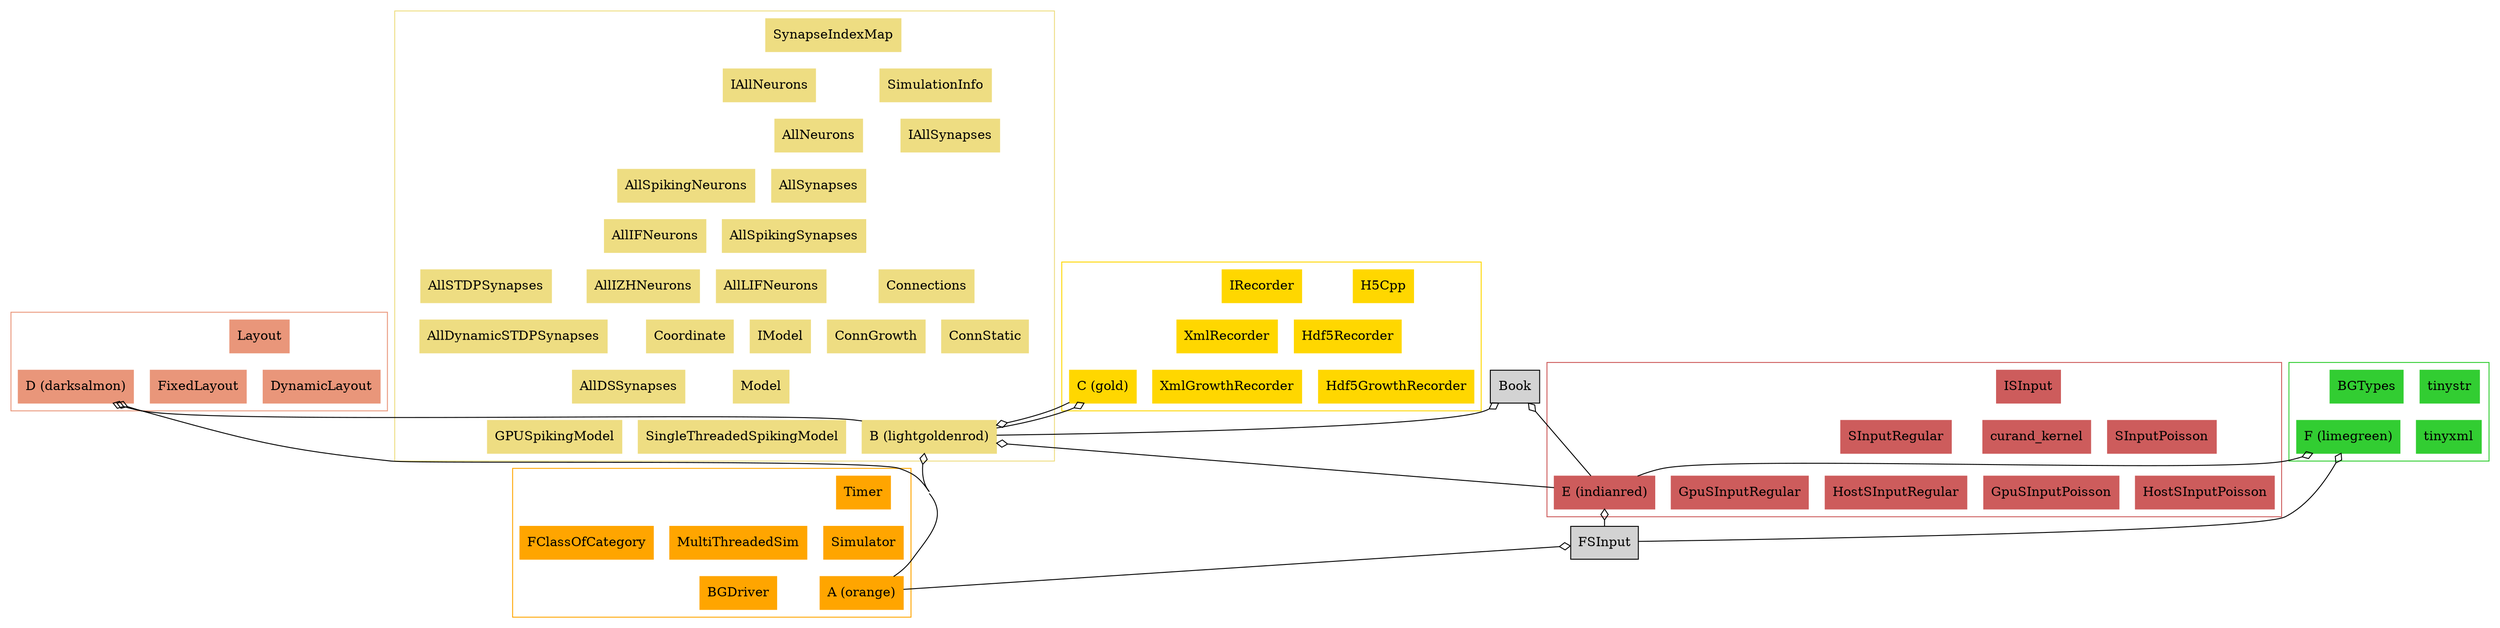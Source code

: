 //BrainGrid Overview
//Written in the Dot language (See Graphviz)

digraph {




	subgraph clusterA {
		color = orange
		node [shape = record, color = orange];

		BGDriver[label = BGDriver, style = filled];
		FClassOfCategory[label = FClassOfCategory, style = filled];
		MultiThreadedSim[label = MultiThreadedSim, style = filled];
		Simulator[label = Simulator, style = filled];
		Timer[label = Timer, style = filled];
		A[label = "A (orange)", style = filled];


		//------LAYOUT FOR SUBGRAPH------


		rankdir = BT; // Rank Direction Bottom to Top
		nodesep = 0.98; // Node Separation
		ranksep = 0.98; // Rank Separation


		//INHERITANCE//



		//COMPOSITION//


		BGDriver -> FClassOfCategory [style=invis];
		BGDriver -> MultiThreadedSim [style=invis];
		BGDriver -> Simulator [style=invis];

		Simulator -> Timer [style=invis];
	}//end subgraph A


	subgraph clusterB {
		color = lightgoldenrod
		node [shape = record, color = lightgoldenrod];

		AllDSSynapses[label = AllDSSynapses, style = filled];
		AllDynamicSTDPSynapses[label = AllDynamicSTDPSynapses, style = filled];
		AllIFNeurons[label = AllIFNeurons, style = filled];
		AllIZHNeurons[label = AllIZHNeurons, style = filled];
		AllLIFNeurons[label = AllLIFNeurons, style = filled];
		AllNeurons[label = AllNeurons, style = filled];
		AllSTDPSynapses[label = AllSTDPSynapses, style = filled];
		AllSpikingNeurons[label = AllSpikingNeurons, style = filled];
		AllSpikingSynapses[label = AllSpikingSynapses, style = filled];
		AllSynapses[label = AllSynapses, style = filled];
		ConnGrowth[label = ConnGrowth, style = filled];
		ConnStatic[label = ConnStatic, style = filled];
		Connections[label = Connections, style = filled];
		Coordinate[label = Coordinate, style = filled];
		GPUSpikingModel[label = GPUSpikingModel, style = filled];
		IAllNeurons[label = IAllNeurons, style = filled];
		IAllSynapses[label = IAllSynapses, style = filled];
		IModel[label = IModel, style = filled];
		Model[label = Model, style = filled];
		SimulationInfo[label = SimulationInfo, style = filled];
		SingleThreadedSpikingModel[label = SingleThreadedSpikingModel, style = filled];
		SynapseIndexMap[label = SynapseIndexMap, style = filled];
		B[label = "B (lightgoldenrod)", style = filled];


		//------LAYOUT FOR SUBGRAPH------


		rankdir = BT; // Rank Direction Bottom to Top
		nodesep = 0.98; // Node Separation
		ranksep = 0.98; // Rank Separation


		//INHERITANCE//


		AllDSSynapses -> AllSpikingSynapses [style=invis];

		AllDynamicSTDPSynapses -> AllSTDPSynapses [style=invis];

		AllIFNeurons -> AllSpikingNeurons [style=invis];

		AllIZHNeurons -> AllIFNeurons [style=invis];

		AllLIFNeurons -> AllIFNeurons [style=invis];

		AllNeurons -> IAllNeurons [style=invis];

		AllSTDPSynapses -> AllSpikingSynapses [style=invis];
		AllSTDPSynapses -> IAllNeurons [style=invis];

		AllSpikingNeurons -> AllNeurons [style=invis];

		AllSpikingSynapses -> AllSynapses [style=invis];

		AllSynapses -> IAllSynapses [style=invis];

		ConnGrowth -> Connections [style=invis];
		ConnGrowth -> IAllSynapses [style=invis];
		ConnGrowth -> SimulationInfo [style=invis];

		ConnStatic -> Connections [style=invis];
		ConnStatic -> IAllSynapses [style=invis];
		ConnStatic -> SimulationInfo [style=invis];

		GPUSpikingModel -> AllSpikingNeurons [style=invis];
		GPUSpikingModel -> AllSpikingSynapses [style=invis];
		GPUSpikingModel -> Model [style=invis];

		Model -> IModel [style=invis];

		SingleThreadedSpikingModel -> Model [style=invis];


		//COMPOSITION//


		AllLIFNeurons -> AllSpikingSynapses [style=invis];

		AllNeurons -> SimulationInfo [style=invis];
		AllNeurons -> SynapseIndexMap [style=invis];

		AllSpikingNeurons -> AllSpikingSynapses [style=invis];
		AllSpikingNeurons -> SimulationInfo [style=invis];

		AllSpikingSynapses -> AllSpikingNeurons [style=invis];

		AllSynapses -> AllNeurons [style=invis];
		AllSynapses -> SimulationInfo [style=invis];

		Connections -> AllSpikingNeurons [style=invis];
		Connections -> AllSpikingSynapses [style=invis];
		Connections -> IAllSynapses [style=invis];
		Connections -> SimulationInfo [style=invis];

		IAllNeurons -> SynapseIndexMap [style=invis];

		IAllSynapses -> SimulationInfo [style=invis];
		IAllSynapses -> SynapseIndexMap [style=invis];

		IModel -> Connections [style=invis];
		IModel -> IAllNeurons [style=invis];
		IModel -> IAllSynapses [style=invis];
		IModel -> SimulationInfo [style=invis];

		Model -> ConnGrowth [style=invis];
		Model -> Coordinate [style=invis];
		Model -> SynapseIndexMap [style=invis];

		SingleThreadedSpikingModel -> AllDSSynapses [style=invis];
	}//end subgraph B


	subgraph clusterC {
		color = gold
		node [shape = record, color = gold];

		H5Cpp[label = H5Cpp, style = filled];
		Hdf5GrowthRecorder[label = Hdf5GrowthRecorder, style = filled];
		Hdf5Recorder[label = Hdf5Recorder, style = filled];
		IRecorder[label = IRecorder, style = filled];
		XmlGrowthRecorder[label = XmlGrowthRecorder, style = filled];
		XmlRecorder[label = XmlRecorder, style = filled];
		C[label = "C (gold)", style = filled];


		//------LAYOUT FOR SUBGRAPH------


		rankdir = BT; // Rank Direction Bottom to Top
		nodesep = 0.98; // Node Separation
		ranksep = 0.98; // Rank Separation


		//INHERITANCE//


		Hdf5GrowthRecorder -> Hdf5Recorder [style=invis];

		Hdf5Recorder -> IRecorder [style=invis];

		XmlGrowthRecorder -> XmlRecorder [style=invis];

		XmlRecorder -> IRecorder [style=invis];


		//COMPOSITION//


		Hdf5GrowthRecorder -> H5Cpp [style=invis];

		Hdf5Recorder -> H5Cpp [style=invis];
	}//end subgraph C


	subgraph clusterD {
		color = darksalmon
		node [shape = record, color = darksalmon];

		DynamicLayout[label = DynamicLayout, style = filled];
		FixedLayout[label = FixedLayout, style = filled];
		Layout[label = Layout, style = filled];
		D[label = "D (darksalmon)", style = filled];


		//------LAYOUT FOR SUBGRAPH------


		rankdir = BT; // Rank Direction Bottom to Top
		nodesep = 0.98; // Node Separation
		ranksep = 0.98; // Rank Separation


		//INHERITANCE//


		DynamicLayout -> Layout [style=invis];

		FixedLayout -> Layout [style=invis];


		//COMPOSITION//

	}//end subgraph D


	subgraph clusterE {
		color = indianred
		node [shape = record, color = indianred];

		GpuSInputPoisson[label = GpuSInputPoisson, style = filled];
		GpuSInputRegular[label = GpuSInputRegular, style = filled];
		HostSInputPoisson[label = HostSInputPoisson, style = filled];
		HostSInputRegular[label = HostSInputRegular, style = filled];
		ISInput[label = ISInput, style = filled];
		SInputPoisson[label = SInputPoisson, style = filled];
		SInputRegular[label = SInputRegular, style = filled];
		curand_kernel[label = curand_kernel, style = filled];
		E[label = "E (indianred)", style = filled];


		//------LAYOUT FOR SUBGRAPH------


		rankdir = BT; // Rank Direction Bottom to Top
		nodesep = 0.98; // Node Separation
		ranksep = 0.98; // Rank Separation


		//INHERITANCE//


		GpuSInputPoisson -> SInputPoisson [style=invis];

		GpuSInputRegular -> SInputRegular [style=invis];

		HostSInputPoisson -> SInputPoisson [style=invis];

		HostSInputRegular -> SInputRegular [style=invis];

		SInputPoisson -> ISInput [style=invis];

		SInputRegular -> ISInput [style=invis];


		//COMPOSITION//


		GpuSInputPoisson -> curand_kernel [style=invis];
	}//end subgraph E


	subgraph clusterF {
		color = limegreen
		node [shape = record, color = limegreen];

		BGTypes[label = BGTypes, style = filled];
		tinystr[label = tinystr, style = filled];
		tinyxml[label = tinyxml, style = filled];
		F[label = "F (limegreen)", style = filled];


		//------LAYOUT FOR SUBGRAPH------


		rankdir = BT; // Rank Direction Bottom to Top
		nodesep = 0.98; // Node Separation
		ranksep = 0.98; // Rank Separation


		//INHERITANCE//



		//COMPOSITION//


		tinyxml -> BGTypes [style=invis];
		tinyxml -> tinystr [style=invis];
	}//end subgraph F


	subgraph G {
		node [shape = record];


		FSInput[label = FSInput, style = filled];


		//------LAYOUT FOR SUBGRAPH------


		rankdir = BT; // Rank Direction Bottom to Top
		nodesep = 0.98; // Node Separation
		ranksep = 0.98; // Rank Separation


		//INHERITANCE//



		//COMPOSITION//

	}//end subgraph G


	subgraph H {
		node [shape = record];


		Book[label = Book, style = filled];


		//------LAYOUT FOR SUBGRAPH------


		rankdir = BT; // Rank Direction Bottom to Top
		nodesep = 0.98; // Node Separation
		ranksep = 0.98; // Rank Separation


		//INHERITANCE//



		//COMPOSITION//

	}//end subgraph H
//-------LAYOUT OF RELATIONSHIPS BETWEEN SUBGRAPHS------//
rankdir = BT; // Rank Direction Top to Bottom
nodesep = 0.245; // Node Separation
ranksep = 0.245; // Rank Separation
concentrate = true;

B -> C [arrowhead=ediamond];
E -> Book [arrowhead=ediamond];
FSInput -> F [arrowhead=ediamond];
E -> F [arrowhead=ediamond];
A -> FSInput [arrowhead=ediamond];
FSInput -> E [arrowhead=ediamond];
C -> B [arrowhead=ediamond];
B -> Book [arrowhead=ediamond];
E -> B [arrowhead=ediamond];
A -> D [arrowhead=ediamond];
A -> B [arrowhead=ediamond];
B -> D [arrowhead=ediamond];
}//End digraph declaration
